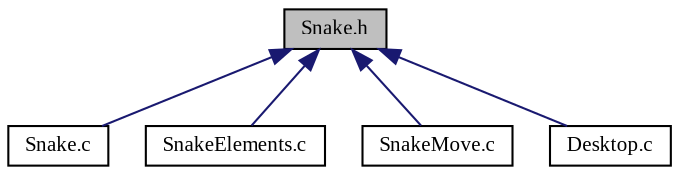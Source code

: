 digraph "Snake.h"
{
  edge [fontname="TimesNewRoman",fontsize="10",labelfontname="TimesNewRoman",labelfontsize="10"];
  node [fontname="TimesNewRoman",fontsize="10",shape=record];
  Node9 [label="Snake.h",height=0.2,width=0.4,color="black", fillcolor="grey75", style="filled", fontcolor="black"];
  Node9 -> Node10 [dir="back",color="midnightblue",fontsize="10",style="solid",fontname="TimesNewRoman"];
  Node10 [label="Snake.c",height=0.2,width=0.4,color="black", fillcolor="white", style="filled",URL="$_snake_8c.html",tooltip="Gra Snake - source file. "];
  Node9 -> Node11 [dir="back",color="midnightblue",fontsize="10",style="solid",fontname="TimesNewRoman"];
  Node11 [label="SnakeElements.c",height=0.2,width=0.4,color="black", fillcolor="white", style="filled",URL="$_snake_elements_8c.html",tooltip="Elementy weza dla gry Snake - source file. "];
  Node9 -> Node12 [dir="back",color="midnightblue",fontsize="10",style="solid",fontname="TimesNewRoman"];
  Node12 [label="SnakeMove.c",height=0.2,width=0.4,color="black", fillcolor="white", style="filled",URL="$_snake_move_8c.html",tooltip="Ruch weza dla gry Snake - source file. "];
  Node9 -> Node13 [dir="back",color="midnightblue",fontsize="10",style="solid",fontname="TimesNewRoman"];
  Node13 [label="Desktop.c",height=0.2,width=0.4,color="black", fillcolor="white", style="filled",URL="$_desktop_8c.html",tooltip="Pulpit z wejsciem menu - source file. "];
}
